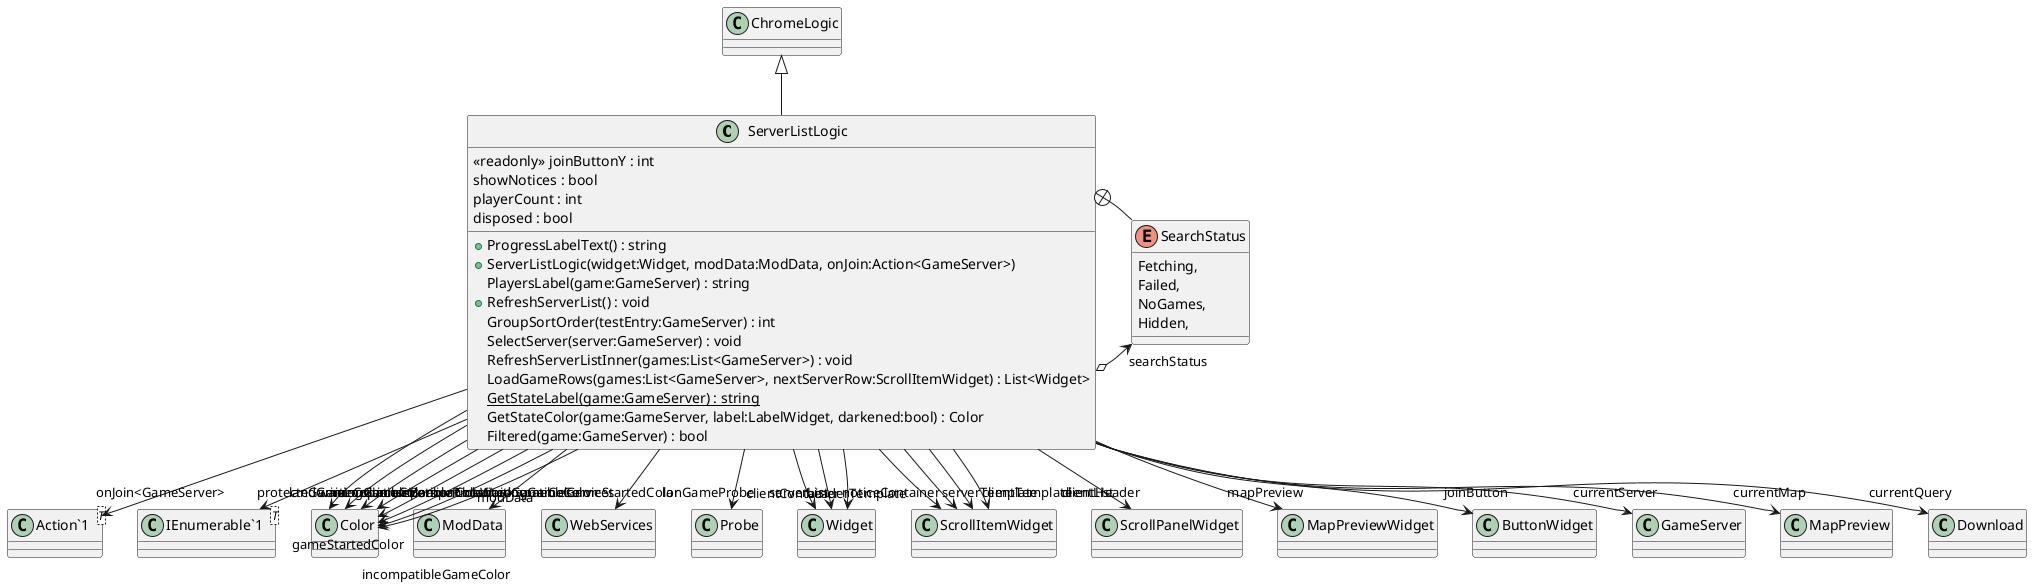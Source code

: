 @startuml
class ServerListLogic {
    <<readonly>> joinButtonY : int
    showNotices : bool
    playerCount : int
    + ProgressLabelText() : string
    + ServerListLogic(widget:Widget, modData:ModData, onJoin:Action<GameServer>)
    PlayersLabel(game:GameServer) : string
    + RefreshServerList() : void
    GroupSortOrder(testEntry:GameServer) : int
    SelectServer(server:GameServer) : void
    RefreshServerListInner(games:List<GameServer>) : void
    LoadGameRows(games:List<GameServer>, nextServerRow:ScrollItemWidget) : List<Widget>
    {static} GetStateLabel(game:GameServer) : string
    GetStateColor(game:GameServer, label:LabelWidget, darkened:bool) : Color
    Filtered(game:GameServer) : bool
    disposed : bool
}
class "Action`1"<T> {
}
enum SearchStatus {
    Fetching,
    Failed,
    NoGames,
    Hidden,
}
class "IEnumerable`1"<T> {
}
ChromeLogic <|-- ServerListLogic
ServerListLogic --> "incompatibleVersionColor" Color
ServerListLogic --> "incompatibleProtectedGameColor" Color
ServerListLogic --> "protectedGameColor" Color
ServerListLogic --> "incompatibleWaitingGameColor" Color
ServerListLogic --> "waitingGameColor" Color
ServerListLogic --> "incompatibleGameStartedColor" Color
ServerListLogic --> "gameStartedColor" Color
ServerListLogic --> "incompatibleGameColor" Color
ServerListLogic --> "modData" ModData
ServerListLogic --> "services" WebServices
ServerListLogic --> "lanGameProbe" Probe
ServerListLogic --> "serverList" Widget
ServerListLogic --> "serverTemplate" ScrollItemWidget
ServerListLogic --> "headerTemplate" ScrollItemWidget
ServerListLogic --> "noticeContainer" Widget
ServerListLogic --> "clientContainer" Widget
ServerListLogic --> "clientList" ScrollPanelWidget
ServerListLogic --> "clientTemplate" ScrollItemWidget
ServerListLogic --> "clientHeader" ScrollItemWidget
ServerListLogic --> "mapPreview" MapPreviewWidget
ServerListLogic --> "joinButton" ButtonWidget
ServerListLogic --> "onJoin<GameServer>" "Action`1"
ServerListLogic --> "currentServer" GameServer
ServerListLogic --> "currentMap" MapPreview
ServerListLogic o-> "searchStatus" SearchStatus
ServerListLogic --> "currentQuery" Download
ServerListLogic --> "lanGameLocations<BeaconLocation>" "IEnumerable`1"
ServerListLogic +-- SearchStatus
@enduml
